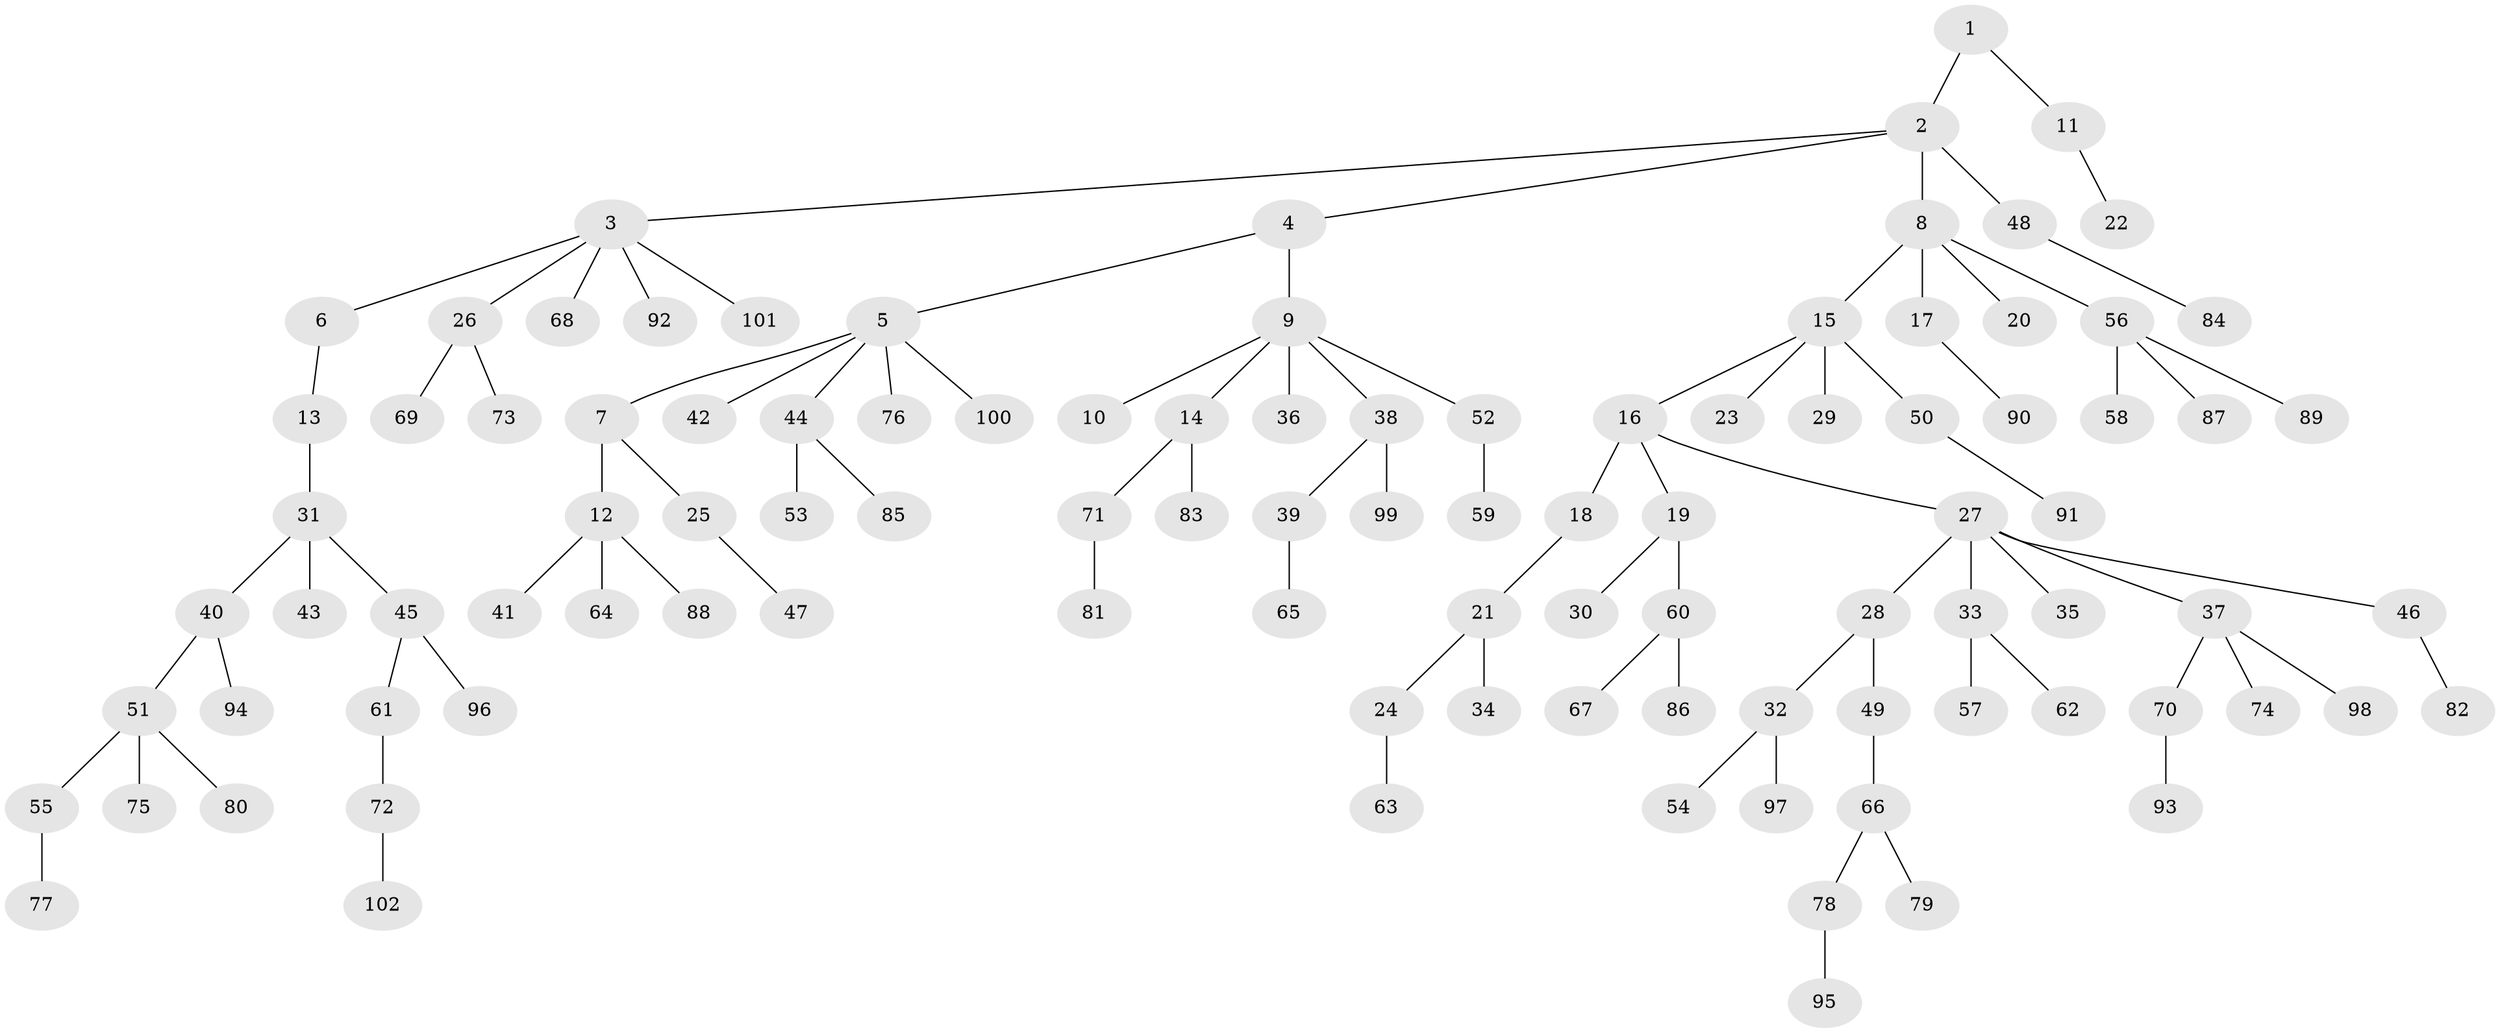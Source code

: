 // coarse degree distribution, {5: 0.08064516129032258, 3: 0.11290322580645161, 2: 0.27419354838709675, 4: 0.04838709677419355, 1: 0.4838709677419355}
// Generated by graph-tools (version 1.1) at 2025/52/03/04/25 22:52:01]
// undirected, 102 vertices, 101 edges
graph export_dot {
  node [color=gray90,style=filled];
  1;
  2;
  3;
  4;
  5;
  6;
  7;
  8;
  9;
  10;
  11;
  12;
  13;
  14;
  15;
  16;
  17;
  18;
  19;
  20;
  21;
  22;
  23;
  24;
  25;
  26;
  27;
  28;
  29;
  30;
  31;
  32;
  33;
  34;
  35;
  36;
  37;
  38;
  39;
  40;
  41;
  42;
  43;
  44;
  45;
  46;
  47;
  48;
  49;
  50;
  51;
  52;
  53;
  54;
  55;
  56;
  57;
  58;
  59;
  60;
  61;
  62;
  63;
  64;
  65;
  66;
  67;
  68;
  69;
  70;
  71;
  72;
  73;
  74;
  75;
  76;
  77;
  78;
  79;
  80;
  81;
  82;
  83;
  84;
  85;
  86;
  87;
  88;
  89;
  90;
  91;
  92;
  93;
  94;
  95;
  96;
  97;
  98;
  99;
  100;
  101;
  102;
  1 -- 2;
  1 -- 11;
  2 -- 3;
  2 -- 4;
  2 -- 8;
  2 -- 48;
  3 -- 6;
  3 -- 26;
  3 -- 68;
  3 -- 92;
  3 -- 101;
  4 -- 5;
  4 -- 9;
  5 -- 7;
  5 -- 42;
  5 -- 44;
  5 -- 76;
  5 -- 100;
  6 -- 13;
  7 -- 12;
  7 -- 25;
  8 -- 15;
  8 -- 17;
  8 -- 20;
  8 -- 56;
  9 -- 10;
  9 -- 14;
  9 -- 36;
  9 -- 38;
  9 -- 52;
  11 -- 22;
  12 -- 41;
  12 -- 64;
  12 -- 88;
  13 -- 31;
  14 -- 71;
  14 -- 83;
  15 -- 16;
  15 -- 23;
  15 -- 29;
  15 -- 50;
  16 -- 18;
  16 -- 19;
  16 -- 27;
  17 -- 90;
  18 -- 21;
  19 -- 30;
  19 -- 60;
  21 -- 24;
  21 -- 34;
  24 -- 63;
  25 -- 47;
  26 -- 69;
  26 -- 73;
  27 -- 28;
  27 -- 33;
  27 -- 35;
  27 -- 37;
  27 -- 46;
  28 -- 32;
  28 -- 49;
  31 -- 40;
  31 -- 43;
  31 -- 45;
  32 -- 54;
  32 -- 97;
  33 -- 57;
  33 -- 62;
  37 -- 70;
  37 -- 74;
  37 -- 98;
  38 -- 39;
  38 -- 99;
  39 -- 65;
  40 -- 51;
  40 -- 94;
  44 -- 53;
  44 -- 85;
  45 -- 61;
  45 -- 96;
  46 -- 82;
  48 -- 84;
  49 -- 66;
  50 -- 91;
  51 -- 55;
  51 -- 75;
  51 -- 80;
  52 -- 59;
  55 -- 77;
  56 -- 58;
  56 -- 87;
  56 -- 89;
  60 -- 67;
  60 -- 86;
  61 -- 72;
  66 -- 78;
  66 -- 79;
  70 -- 93;
  71 -- 81;
  72 -- 102;
  78 -- 95;
}
